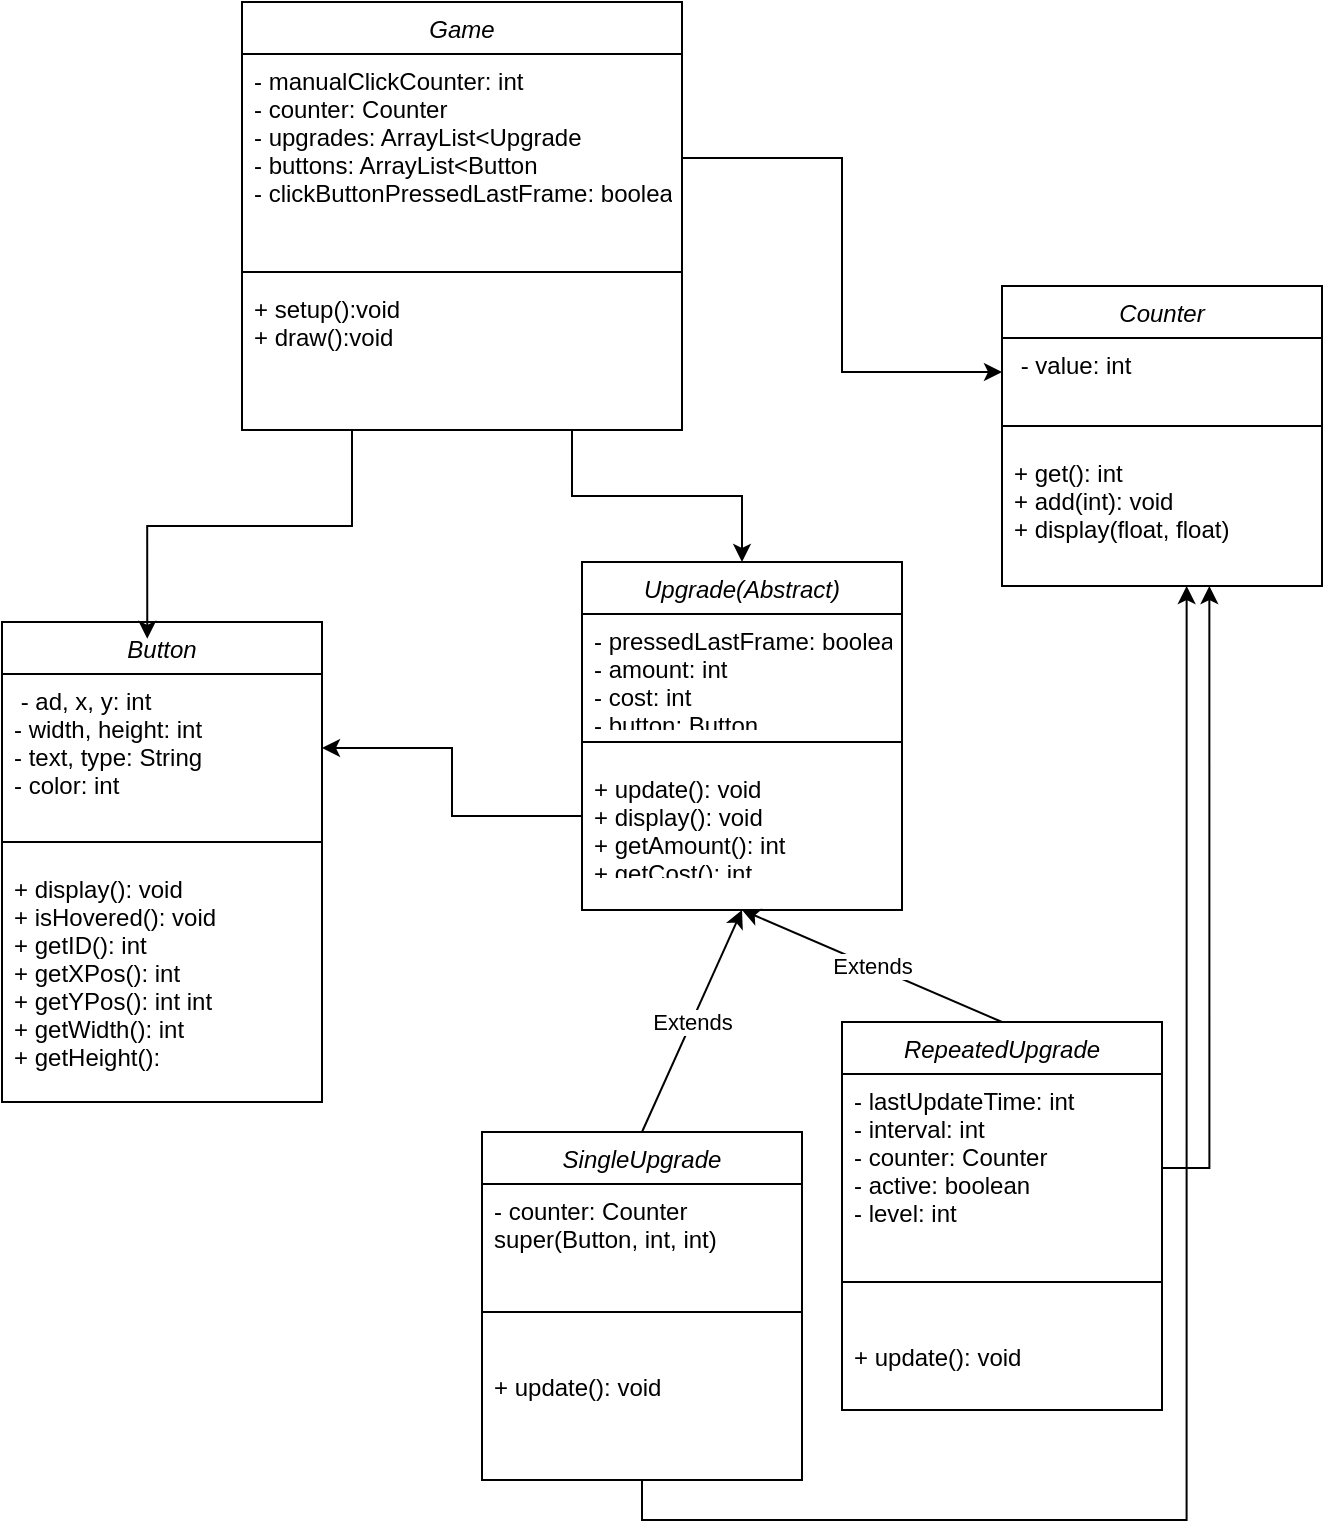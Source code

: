 <mxfile version="27.0.6">
  <diagram id="C5RBs43oDa-KdzZeNtuy" name="Page-1">
    <mxGraphModel dx="762" dy="1075" grid="1" gridSize="10" guides="1" tooltips="1" connect="1" arrows="1" fold="1" page="1" pageScale="1" pageWidth="827" pageHeight="1169" math="0" shadow="0">
      <root>
        <mxCell id="WIyWlLk6GJQsqaUBKTNV-0" />
        <mxCell id="WIyWlLk6GJQsqaUBKTNV-1" parent="WIyWlLk6GJQsqaUBKTNV-0" />
        <mxCell id="1ojvOnOQwQCoce_6Dx5a-27" style="edgeStyle=orthogonalEdgeStyle;rounded=0;orthogonalLoop=1;jettySize=auto;html=1;exitX=0.75;exitY=1;exitDx=0;exitDy=0;entryX=0.5;entryY=0;entryDx=0;entryDy=0;" parent="WIyWlLk6GJQsqaUBKTNV-1" source="zkfFHV4jXpPFQw0GAbJ--0" target="1ojvOnOQwQCoce_6Dx5a-17" edge="1">
          <mxGeometry relative="1" as="geometry" />
        </mxCell>
        <mxCell id="zkfFHV4jXpPFQw0GAbJ--0" value="Game" style="swimlane;fontStyle=2;align=center;verticalAlign=top;childLayout=stackLayout;horizontal=1;startSize=26;horizontalStack=0;resizeParent=1;resizeLast=0;collapsible=1;marginBottom=0;rounded=0;shadow=0;strokeWidth=1;" parent="WIyWlLk6GJQsqaUBKTNV-1" vertex="1">
          <mxGeometry x="160" y="20" width="220" height="214" as="geometry">
            <mxRectangle x="230" y="140" width="160" height="26" as="alternateBounds" />
          </mxGeometry>
        </mxCell>
        <mxCell id="zkfFHV4jXpPFQw0GAbJ--1" value="- manualClickCounter: int&#xa;- counter: Counter&#xa;- upgrades: ArrayList&lt;Upgrade&#xa;- buttons: ArrayList&lt;Button&#xa;- clickButtonPressedLastFrame: boolean" style="text;align=left;verticalAlign=top;spacingLeft=4;spacingRight=4;overflow=hidden;rotatable=0;points=[[0,0.5],[1,0.5]];portConstraint=eastwest;" parent="zkfFHV4jXpPFQw0GAbJ--0" vertex="1">
          <mxGeometry y="26" width="220" height="104" as="geometry" />
        </mxCell>
        <mxCell id="zkfFHV4jXpPFQw0GAbJ--4" value="" style="line;html=1;strokeWidth=1;align=left;verticalAlign=middle;spacingTop=-1;spacingLeft=3;spacingRight=3;rotatable=0;labelPosition=right;points=[];portConstraint=eastwest;" parent="zkfFHV4jXpPFQw0GAbJ--0" vertex="1">
          <mxGeometry y="130" width="220" height="10" as="geometry" />
        </mxCell>
        <mxCell id="1ojvOnOQwQCoce_6Dx5a-0" value="+ setup():void&#xa;+ draw():void" style="text;align=left;verticalAlign=top;spacingLeft=4;spacingRight=4;overflow=hidden;rotatable=0;points=[[0,0.5],[1,0.5]];portConstraint=eastwest;" parent="zkfFHV4jXpPFQw0GAbJ--0" vertex="1">
          <mxGeometry y="140" width="220" height="74" as="geometry" />
        </mxCell>
        <mxCell id="1ojvOnOQwQCoce_6Dx5a-1" value="Counter" style="swimlane;fontStyle=2;align=center;verticalAlign=top;childLayout=stackLayout;horizontal=1;startSize=26;horizontalStack=0;resizeParent=1;resizeLast=0;collapsible=1;marginBottom=0;rounded=0;shadow=0;strokeWidth=1;" parent="WIyWlLk6GJQsqaUBKTNV-1" vertex="1">
          <mxGeometry x="540" y="162" width="160" height="150" as="geometry">
            <mxRectangle x="230" y="140" width="160" height="26" as="alternateBounds" />
          </mxGeometry>
        </mxCell>
        <mxCell id="1ojvOnOQwQCoce_6Dx5a-2" value=" - value: int" style="text;align=left;verticalAlign=top;spacingLeft=4;spacingRight=4;overflow=hidden;rotatable=0;points=[[0,0.5],[1,0.5]];portConstraint=eastwest;" parent="1ojvOnOQwQCoce_6Dx5a-1" vertex="1">
          <mxGeometry y="26" width="160" height="34" as="geometry" />
        </mxCell>
        <mxCell id="1ojvOnOQwQCoce_6Dx5a-3" value="" style="line;html=1;strokeWidth=1;align=left;verticalAlign=middle;spacingTop=-1;spacingLeft=3;spacingRight=3;rotatable=0;labelPosition=right;points=[];portConstraint=eastwest;" parent="1ojvOnOQwQCoce_6Dx5a-1" vertex="1">
          <mxGeometry y="60" width="160" height="20" as="geometry" />
        </mxCell>
        <mxCell id="1ojvOnOQwQCoce_6Dx5a-4" value="+ get(): int&#xa;+ add(int): void&#xa;+ display(float, float)" style="text;align=left;verticalAlign=top;spacingLeft=4;spacingRight=4;overflow=hidden;rotatable=0;points=[[0,0.5],[1,0.5]];portConstraint=eastwest;" parent="1ojvOnOQwQCoce_6Dx5a-1" vertex="1">
          <mxGeometry y="80" width="160" height="70" as="geometry" />
        </mxCell>
        <mxCell id="1ojvOnOQwQCoce_6Dx5a-13" value="Button&#xa;" style="swimlane;fontStyle=2;align=center;verticalAlign=top;childLayout=stackLayout;horizontal=1;startSize=26;horizontalStack=0;resizeParent=1;resizeLast=0;collapsible=1;marginBottom=0;rounded=0;shadow=0;strokeWidth=1;" parent="WIyWlLk6GJQsqaUBKTNV-1" vertex="1">
          <mxGeometry x="40" y="330" width="160" height="240" as="geometry">
            <mxRectangle x="230" y="140" width="160" height="26" as="alternateBounds" />
          </mxGeometry>
        </mxCell>
        <mxCell id="1ojvOnOQwQCoce_6Dx5a-14" value=" - ad, x, y: int&#xa;- width, height: int&#xa;- text, type: String&#xa;- color: int" style="text;align=left;verticalAlign=top;spacingLeft=4;spacingRight=4;overflow=hidden;rotatable=0;points=[[0,0.5],[1,0.5]];portConstraint=eastwest;" parent="1ojvOnOQwQCoce_6Dx5a-13" vertex="1">
          <mxGeometry y="26" width="160" height="74" as="geometry" />
        </mxCell>
        <mxCell id="1ojvOnOQwQCoce_6Dx5a-15" value="" style="line;html=1;strokeWidth=1;align=left;verticalAlign=middle;spacingTop=-1;spacingLeft=3;spacingRight=3;rotatable=0;labelPosition=right;points=[];portConstraint=eastwest;" parent="1ojvOnOQwQCoce_6Dx5a-13" vertex="1">
          <mxGeometry y="100" width="160" height="20" as="geometry" />
        </mxCell>
        <mxCell id="1ojvOnOQwQCoce_6Dx5a-16" value="+ display(): void&#xa;+ isHovered(): void&#xa;+ getID(): int&#xa;+ getXPos(): int&#xa;+ getYPos(): int int&#xa;+ getWidth(): int&#xa;+ getHeight():" style="text;align=left;verticalAlign=top;spacingLeft=4;spacingRight=4;overflow=hidden;rotatable=0;points=[[0,0.5],[1,0.5]];portConstraint=eastwest;" parent="1ojvOnOQwQCoce_6Dx5a-13" vertex="1">
          <mxGeometry y="120" width="160" height="120" as="geometry" />
        </mxCell>
        <mxCell id="1ojvOnOQwQCoce_6Dx5a-17" value="Upgrade(Abstract)" style="swimlane;fontStyle=2;align=center;verticalAlign=top;childLayout=stackLayout;horizontal=1;startSize=26;horizontalStack=0;resizeParent=1;resizeLast=0;collapsible=1;marginBottom=0;rounded=0;shadow=0;strokeWidth=1;" parent="WIyWlLk6GJQsqaUBKTNV-1" vertex="1">
          <mxGeometry x="330" y="300" width="160" height="174" as="geometry">
            <mxRectangle x="230" y="140" width="160" height="26" as="alternateBounds" />
          </mxGeometry>
        </mxCell>
        <mxCell id="1ojvOnOQwQCoce_6Dx5a-18" value="- pressedLastFrame: boolean&#xa;- amount: int&#xa;- cost: int&#xa;- button: Button" style="text;align=left;verticalAlign=top;spacingLeft=4;spacingRight=4;overflow=hidden;rotatable=0;points=[[0,0.5],[1,0.5]];portConstraint=eastwest;" parent="1ojvOnOQwQCoce_6Dx5a-17" vertex="1">
          <mxGeometry y="26" width="160" height="54" as="geometry" />
        </mxCell>
        <mxCell id="1ojvOnOQwQCoce_6Dx5a-19" value="" style="line;html=1;strokeWidth=1;align=left;verticalAlign=middle;spacingTop=-1;spacingLeft=3;spacingRight=3;rotatable=0;labelPosition=right;points=[];portConstraint=eastwest;" parent="1ojvOnOQwQCoce_6Dx5a-17" vertex="1">
          <mxGeometry y="80" width="160" height="20" as="geometry" />
        </mxCell>
        <mxCell id="1ojvOnOQwQCoce_6Dx5a-20" value="+ update(): void&#xa;+ display(): void&#xa;+ getAmount(): int&#xa;+ getCost(): int&#xa;" style="text;align=left;verticalAlign=top;spacingLeft=4;spacingRight=4;overflow=hidden;rotatable=0;points=[[0,0.5],[1,0.5]];portConstraint=eastwest;" parent="1ojvOnOQwQCoce_6Dx5a-17" vertex="1">
          <mxGeometry y="100" width="160" height="54" as="geometry" />
        </mxCell>
        <mxCell id="1ojvOnOQwQCoce_6Dx5a-26" style="edgeStyle=orthogonalEdgeStyle;rounded=0;orthogonalLoop=1;jettySize=auto;html=1;exitX=0.25;exitY=1;exitDx=0;exitDy=0;entryX=0.454;entryY=0.035;entryDx=0;entryDy=0;entryPerimeter=0;" parent="WIyWlLk6GJQsqaUBKTNV-1" source="zkfFHV4jXpPFQw0GAbJ--0" target="1ojvOnOQwQCoce_6Dx5a-13" edge="1">
          <mxGeometry relative="1" as="geometry" />
        </mxCell>
        <mxCell id="1ojvOnOQwQCoce_6Dx5a-28" style="edgeStyle=orthogonalEdgeStyle;rounded=0;orthogonalLoop=1;jettySize=auto;html=1;exitX=0;exitY=0.5;exitDx=0;exitDy=0;entryX=1;entryY=0.5;entryDx=0;entryDy=0;" parent="WIyWlLk6GJQsqaUBKTNV-1" source="1ojvOnOQwQCoce_6Dx5a-20" target="1ojvOnOQwQCoce_6Dx5a-14" edge="1">
          <mxGeometry relative="1" as="geometry" />
        </mxCell>
        <mxCell id="1ojvOnOQwQCoce_6Dx5a-30" style="edgeStyle=orthogonalEdgeStyle;rounded=0;orthogonalLoop=1;jettySize=auto;html=1;exitX=1;exitY=0.5;exitDx=0;exitDy=0;entryX=0;entryY=0.5;entryDx=0;entryDy=0;" parent="WIyWlLk6GJQsqaUBKTNV-1" source="zkfFHV4jXpPFQw0GAbJ--1" target="1ojvOnOQwQCoce_6Dx5a-2" edge="1">
          <mxGeometry relative="1" as="geometry" />
        </mxCell>
        <mxCell id="kQ0LkzOJzAPwvQn9bg6I-0" value="SingleUpgrade" style="swimlane;fontStyle=2;align=center;verticalAlign=top;childLayout=stackLayout;horizontal=1;startSize=26;horizontalStack=0;resizeParent=1;resizeLast=0;collapsible=1;marginBottom=0;rounded=0;shadow=0;strokeWidth=1;" vertex="1" parent="WIyWlLk6GJQsqaUBKTNV-1">
          <mxGeometry x="280" y="585" width="160" height="174" as="geometry">
            <mxRectangle x="230" y="140" width="160" height="26" as="alternateBounds" />
          </mxGeometry>
        </mxCell>
        <mxCell id="kQ0LkzOJzAPwvQn9bg6I-1" value="- counter: Counter&#xa;super(Button, int, int)" style="text;align=left;verticalAlign=top;spacingLeft=4;spacingRight=4;overflow=hidden;rotatable=0;points=[[0,0.5],[1,0.5]];portConstraint=eastwest;" vertex="1" parent="kQ0LkzOJzAPwvQn9bg6I-0">
          <mxGeometry y="26" width="160" height="54" as="geometry" />
        </mxCell>
        <mxCell id="kQ0LkzOJzAPwvQn9bg6I-2" value="" style="line;html=1;strokeWidth=1;align=left;verticalAlign=middle;spacingTop=-1;spacingLeft=3;spacingRight=3;rotatable=0;labelPosition=right;points=[];portConstraint=eastwest;" vertex="1" parent="kQ0LkzOJzAPwvQn9bg6I-0">
          <mxGeometry y="80" width="160" height="20" as="geometry" />
        </mxCell>
        <mxCell id="kQ0LkzOJzAPwvQn9bg6I-3" value="&#xa;+ update(): void&#xa;" style="text;align=left;verticalAlign=top;spacingLeft=4;spacingRight=4;overflow=hidden;rotatable=0;points=[[0,0.5],[1,0.5]];portConstraint=eastwest;" vertex="1" parent="kQ0LkzOJzAPwvQn9bg6I-0">
          <mxGeometry y="100" width="160" height="54" as="geometry" />
        </mxCell>
        <mxCell id="kQ0LkzOJzAPwvQn9bg6I-4" value="RepeatedUpgrade" style="swimlane;fontStyle=2;align=center;verticalAlign=top;childLayout=stackLayout;horizontal=1;startSize=26;horizontalStack=0;resizeParent=1;resizeLast=0;collapsible=1;marginBottom=0;rounded=0;shadow=0;strokeWidth=1;" vertex="1" parent="WIyWlLk6GJQsqaUBKTNV-1">
          <mxGeometry x="460" y="530" width="160" height="194" as="geometry">
            <mxRectangle x="230" y="140" width="160" height="26" as="alternateBounds" />
          </mxGeometry>
        </mxCell>
        <mxCell id="kQ0LkzOJzAPwvQn9bg6I-5" value="- lastUpdateTime: int&#xa;- interval: int&#xa;- counter: Counter&#xa;- active: boolean&#xa;- level: int&#xa;&#xa;&#xa;" style="text;align=left;verticalAlign=top;spacingLeft=4;spacingRight=4;overflow=hidden;rotatable=0;points=[[0,0.5],[1,0.5]];portConstraint=eastwest;" vertex="1" parent="kQ0LkzOJzAPwvQn9bg6I-4">
          <mxGeometry y="26" width="160" height="94" as="geometry" />
        </mxCell>
        <mxCell id="kQ0LkzOJzAPwvQn9bg6I-6" value="" style="line;html=1;strokeWidth=1;align=left;verticalAlign=middle;spacingTop=-1;spacingLeft=3;spacingRight=3;rotatable=0;labelPosition=right;points=[];portConstraint=eastwest;" vertex="1" parent="kQ0LkzOJzAPwvQn9bg6I-4">
          <mxGeometry y="120" width="160" height="20" as="geometry" />
        </mxCell>
        <mxCell id="kQ0LkzOJzAPwvQn9bg6I-7" value="&#xa;+ update(): void" style="text;align=left;verticalAlign=top;spacingLeft=4;spacingRight=4;overflow=hidden;rotatable=0;points=[[0,0.5],[1,0.5]];portConstraint=eastwest;" vertex="1" parent="kQ0LkzOJzAPwvQn9bg6I-4">
          <mxGeometry y="140" width="160" height="54" as="geometry" />
        </mxCell>
        <mxCell id="kQ0LkzOJzAPwvQn9bg6I-24" value="" style="endArrow=classic;html=1;rounded=0;exitX=0.5;exitY=0;exitDx=0;exitDy=0;entryX=0.5;entryY=1;entryDx=0;entryDy=0;" edge="1" parent="WIyWlLk6GJQsqaUBKTNV-1" source="kQ0LkzOJzAPwvQn9bg6I-0" target="1ojvOnOQwQCoce_6Dx5a-17">
          <mxGeometry relative="1" as="geometry">
            <mxPoint x="420" y="400" as="sourcePoint" />
            <mxPoint x="520" y="400" as="targetPoint" />
          </mxGeometry>
        </mxCell>
        <mxCell id="kQ0LkzOJzAPwvQn9bg6I-25" value="Extends" style="edgeLabel;resizable=0;html=1;;align=center;verticalAlign=middle;" connectable="0" vertex="1" parent="kQ0LkzOJzAPwvQn9bg6I-24">
          <mxGeometry relative="1" as="geometry" />
        </mxCell>
        <mxCell id="kQ0LkzOJzAPwvQn9bg6I-27" value="" style="endArrow=classic;html=1;rounded=0;exitX=0.5;exitY=0;exitDx=0;exitDy=0;entryX=0.5;entryY=1;entryDx=0;entryDy=0;" edge="1" parent="WIyWlLk6GJQsqaUBKTNV-1" source="kQ0LkzOJzAPwvQn9bg6I-4" target="1ojvOnOQwQCoce_6Dx5a-17">
          <mxGeometry relative="1" as="geometry">
            <mxPoint x="420" y="400" as="sourcePoint" />
            <mxPoint x="520" y="400" as="targetPoint" />
          </mxGeometry>
        </mxCell>
        <mxCell id="kQ0LkzOJzAPwvQn9bg6I-28" value="Extends" style="edgeLabel;resizable=0;html=1;;align=center;verticalAlign=middle;" connectable="0" vertex="1" parent="kQ0LkzOJzAPwvQn9bg6I-27">
          <mxGeometry relative="1" as="geometry" />
        </mxCell>
        <mxCell id="kQ0LkzOJzAPwvQn9bg6I-29" style="edgeStyle=orthogonalEdgeStyle;rounded=0;orthogonalLoop=1;jettySize=auto;html=1;exitX=0.5;exitY=1;exitDx=0;exitDy=0;entryX=0.577;entryY=1;entryDx=0;entryDy=0;entryPerimeter=0;" edge="1" parent="WIyWlLk6GJQsqaUBKTNV-1" source="kQ0LkzOJzAPwvQn9bg6I-0" target="1ojvOnOQwQCoce_6Dx5a-4">
          <mxGeometry relative="1" as="geometry" />
        </mxCell>
        <mxCell id="kQ0LkzOJzAPwvQn9bg6I-30" style="edgeStyle=orthogonalEdgeStyle;rounded=0;orthogonalLoop=1;jettySize=auto;html=1;exitX=1;exitY=0.5;exitDx=0;exitDy=0;entryX=0.648;entryY=1;entryDx=0;entryDy=0;entryPerimeter=0;" edge="1" parent="WIyWlLk6GJQsqaUBKTNV-1" source="kQ0LkzOJzAPwvQn9bg6I-5" target="1ojvOnOQwQCoce_6Dx5a-4">
          <mxGeometry relative="1" as="geometry" />
        </mxCell>
      </root>
    </mxGraphModel>
  </diagram>
</mxfile>

